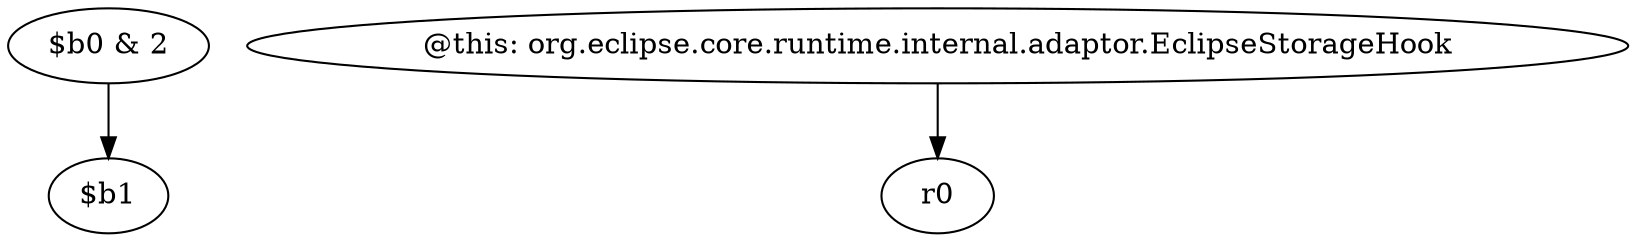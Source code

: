 digraph g {
0[label="$b0 & 2"]
1[label="$b1"]
0->1[label=""]
2[label="@this: org.eclipse.core.runtime.internal.adaptor.EclipseStorageHook"]
3[label="r0"]
2->3[label=""]
}
